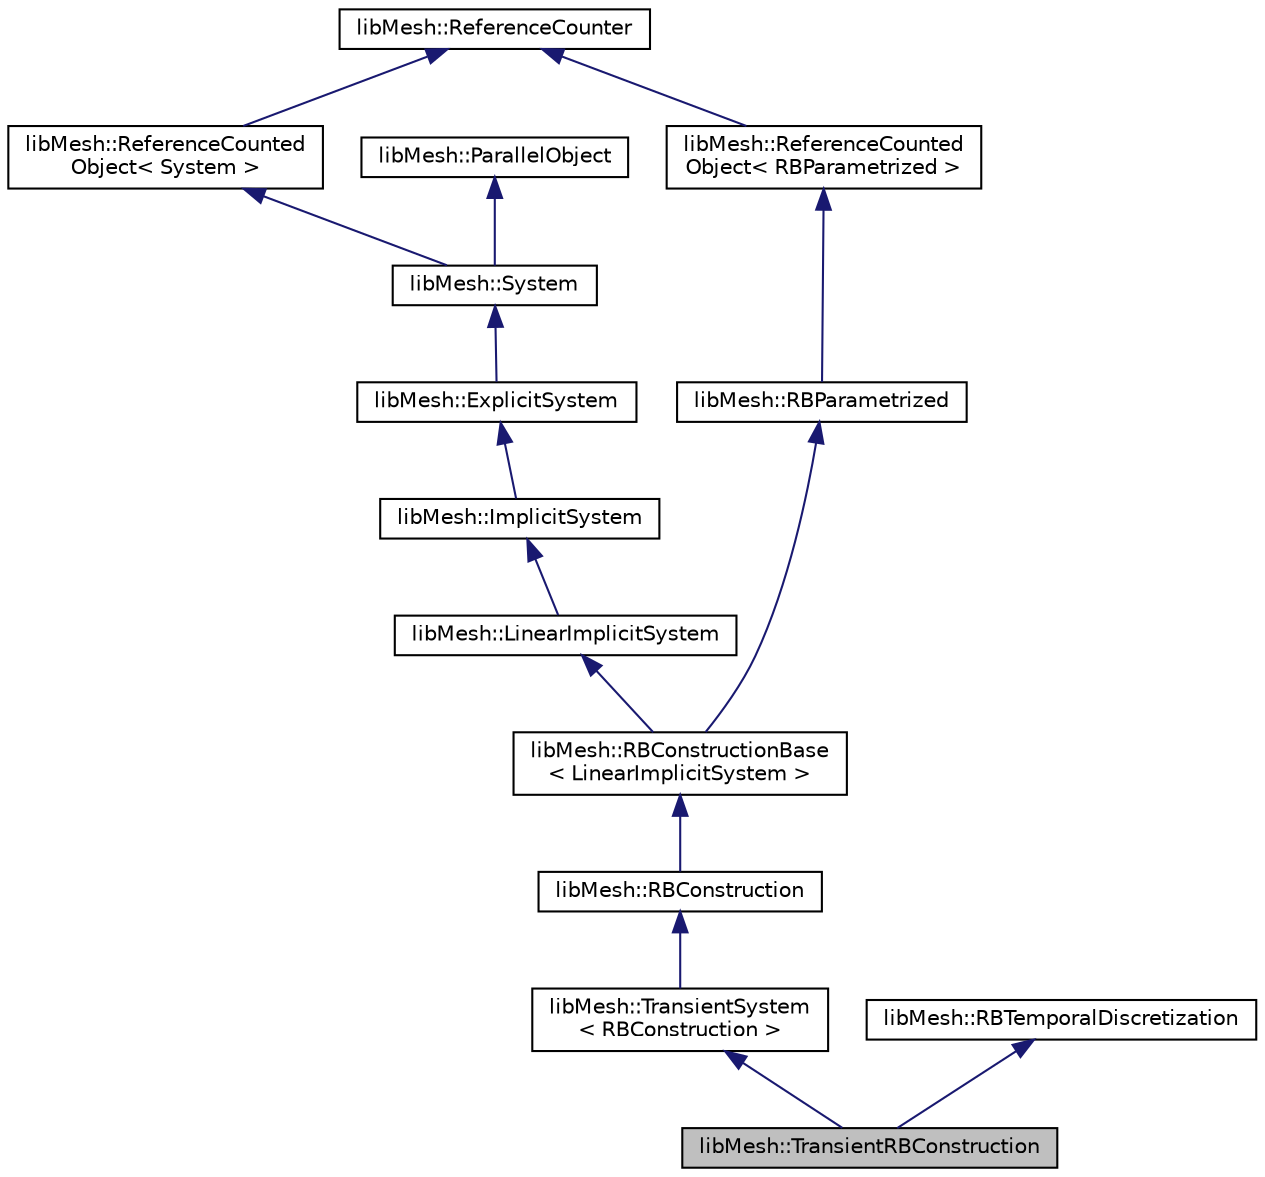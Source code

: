 digraph "libMesh::TransientRBConstruction"
{
  edge [fontname="Helvetica",fontsize="10",labelfontname="Helvetica",labelfontsize="10"];
  node [fontname="Helvetica",fontsize="10",shape=record];
  Node0 [label="libMesh::TransientRBConstruction",height=0.2,width=0.4,color="black", fillcolor="grey75", style="filled", fontcolor="black"];
  Node1 -> Node0 [dir="back",color="midnightblue",fontsize="10",style="solid",fontname="Helvetica"];
  Node1 [label="libMesh::TransientSystem\l\< RBConstruction \>",height=0.2,width=0.4,color="black", fillcolor="white", style="filled",URL="$classlibMesh_1_1TransientSystem.html"];
  Node2 -> Node1 [dir="back",color="midnightblue",fontsize="10",style="solid",fontname="Helvetica"];
  Node2 [label="libMesh::RBConstruction",height=0.2,width=0.4,color="black", fillcolor="white", style="filled",URL="$classlibMesh_1_1RBConstruction.html"];
  Node3 -> Node2 [dir="back",color="midnightblue",fontsize="10",style="solid",fontname="Helvetica"];
  Node3 [label="libMesh::RBConstructionBase\l\< LinearImplicitSystem \>",height=0.2,width=0.4,color="black", fillcolor="white", style="filled",URL="$classlibMesh_1_1RBConstructionBase.html"];
  Node4 -> Node3 [dir="back",color="midnightblue",fontsize="10",style="solid",fontname="Helvetica"];
  Node4 [label="libMesh::LinearImplicitSystem",height=0.2,width=0.4,color="black", fillcolor="white", style="filled",URL="$classlibMesh_1_1LinearImplicitSystem.html",tooltip="Manages consistently variables, degrees of freedom, coefficient vectors, matrices and linear solvers ..."];
  Node5 -> Node4 [dir="back",color="midnightblue",fontsize="10",style="solid",fontname="Helvetica"];
  Node5 [label="libMesh::ImplicitSystem",height=0.2,width=0.4,color="black", fillcolor="white", style="filled",URL="$classlibMesh_1_1ImplicitSystem.html",tooltip="Manages consistently variables, degrees of freedom, coefficient vectors, and matrices for implicit sy..."];
  Node6 -> Node5 [dir="back",color="midnightblue",fontsize="10",style="solid",fontname="Helvetica"];
  Node6 [label="libMesh::ExplicitSystem",height=0.2,width=0.4,color="black", fillcolor="white", style="filled",URL="$classlibMesh_1_1ExplicitSystem.html",tooltip="Manages consistently variables, degrees of freedom, and coefficient vectors for explicit systems..."];
  Node7 -> Node6 [dir="back",color="midnightblue",fontsize="10",style="solid",fontname="Helvetica"];
  Node7 [label="libMesh::System",height=0.2,width=0.4,color="black", fillcolor="white", style="filled",URL="$classlibMesh_1_1System.html",tooltip="Manages consistently variables, degrees of freedom, and coefficient vectors. "];
  Node8 -> Node7 [dir="back",color="midnightblue",fontsize="10",style="solid",fontname="Helvetica"];
  Node8 [label="libMesh::ReferenceCounted\lObject\< System \>",height=0.2,width=0.4,color="black", fillcolor="white", style="filled",URL="$classlibMesh_1_1ReferenceCountedObject.html"];
  Node9 -> Node8 [dir="back",color="midnightblue",fontsize="10",style="solid",fontname="Helvetica"];
  Node9 [label="libMesh::ReferenceCounter",height=0.2,width=0.4,color="black", fillcolor="white", style="filled",URL="$classlibMesh_1_1ReferenceCounter.html",tooltip="Common base for all objects whose creations/destructions are counted. "];
  Node10 -> Node7 [dir="back",color="midnightblue",fontsize="10",style="solid",fontname="Helvetica"];
  Node10 [label="libMesh::ParallelObject",height=0.2,width=0.4,color="black", fillcolor="white", style="filled",URL="$classlibMesh_1_1ParallelObject.html",tooltip="An object whose state is distributed along a set of processors. "];
  Node11 -> Node3 [dir="back",color="midnightblue",fontsize="10",style="solid",fontname="Helvetica"];
  Node11 [label="libMesh::RBParametrized",height=0.2,width=0.4,color="black", fillcolor="white", style="filled",URL="$classlibMesh_1_1RBParametrized.html"];
  Node12 -> Node11 [dir="back",color="midnightblue",fontsize="10",style="solid",fontname="Helvetica"];
  Node12 [label="libMesh::ReferenceCounted\lObject\< RBParametrized \>",height=0.2,width=0.4,color="black", fillcolor="white", style="filled",URL="$classlibMesh_1_1ReferenceCountedObject.html"];
  Node9 -> Node12 [dir="back",color="midnightblue",fontsize="10",style="solid",fontname="Helvetica"];
  Node13 -> Node0 [dir="back",color="midnightblue",fontsize="10",style="solid",fontname="Helvetica"];
  Node13 [label="libMesh::RBTemporalDiscretization",height=0.2,width=0.4,color="black", fillcolor="white", style="filled",URL="$classlibMesh_1_1RBTemporalDiscretization.html",tooltip="Encapsulates the details of the generalized Euler discretization. "];
}
